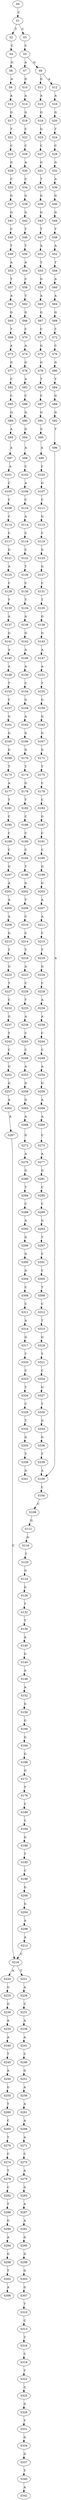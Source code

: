 strict digraph  {
	S0 -> S1 [ label = C ];
	S1 -> S2 [ label = T ];
	S1 -> S3 [ label = C ];
	S2 -> S4 [ label = C ];
	S3 -> S5 [ label = C ];
	S4 -> S6 [ label = G ];
	S5 -> S7 [ label = A ];
	S5 -> S8 [ label = G ];
	S6 -> S9 [ label = A ];
	S7 -> S10 [ label = G ];
	S8 -> S11 [ label = G ];
	S8 -> S12 [ label = A ];
	S9 -> S13 [ label = A ];
	S10 -> S14 [ label = A ];
	S11 -> S15 [ label = A ];
	S12 -> S16 [ label = A ];
	S13 -> S17 [ label = G ];
	S14 -> S18 [ label = G ];
	S15 -> S19 [ label = G ];
	S16 -> S20 [ label = G ];
	S17 -> S21 [ label = T ];
	S18 -> S22 [ label = C ];
	S19 -> S23 [ label = G ];
	S20 -> S24 [ label = T ];
	S21 -> S25 [ label = C ];
	S22 -> S26 [ label = C ];
	S23 -> S27 [ label = C ];
	S24 -> S28 [ label = C ];
	S25 -> S29 [ label = G ];
	S26 -> S30 [ label = A ];
	S27 -> S31 [ label = G ];
	S28 -> S32 [ label = G ];
	S29 -> S33 [ label = C ];
	S30 -> S34 [ label = C ];
	S31 -> S35 [ label = T ];
	S32 -> S36 [ label = A ];
	S33 -> S37 [ label = G ];
	S34 -> S38 [ label = G ];
	S35 -> S39 [ label = G ];
	S36 -> S40 [ label = G ];
	S37 -> S41 [ label = G ];
	S38 -> S42 [ label = G ];
	S39 -> S43 [ label = G ];
	S40 -> S44 [ label = G ];
	S41 -> S45 [ label = C ];
	S42 -> S46 [ label = T ];
	S43 -> S47 [ label = T ];
	S44 -> S48 [ label = T ];
	S45 -> S49 [ label = T ];
	S46 -> S50 [ label = T ];
	S47 -> S51 [ label = A ];
	S48 -> S52 [ label = A ];
	S49 -> S53 [ label = A ];
	S50 -> S54 [ label = A ];
	S51 -> S55 [ label = T ];
	S52 -> S56 [ label = T ];
	S53 -> S57 [ label = T ];
	S54 -> S58 [ label = C ];
	S55 -> S59 [ label = G ];
	S56 -> S60 [ label = A ];
	S57 -> S61 [ label = A ];
	S58 -> S62 [ label = T ];
	S59 -> S63 [ label = A ];
	S60 -> S64 [ label = A ];
	S61 -> S65 [ label = G ];
	S62 -> S66 [ label = G ];
	S63 -> S67 [ label = G ];
	S64 -> S68 [ label = G ];
	S65 -> S69 [ label = T ];
	S66 -> S70 [ label = C ];
	S67 -> S71 [ label = C ];
	S68 -> S72 [ label = T ];
	S69 -> S73 [ label = A ];
	S70 -> S74 [ label = A ];
	S71 -> S75 [ label = G ];
	S72 -> S76 [ label = C ];
	S73 -> S77 [ label = G ];
	S74 -> S78 [ label = G ];
	S75 -> S79 [ label = G ];
	S76 -> S80 [ label = G ];
	S77 -> S81 [ label = C ];
	S78 -> S82 [ label = A ];
	S79 -> S83 [ label = T ];
	S80 -> S84 [ label = T ];
	S81 -> S85 [ label = C ];
	S82 -> S86 [ label = C ];
	S83 -> S87 [ label = C ];
	S84 -> S88 [ label = G ];
	S85 -> S89 [ label = G ];
	S86 -> S90 [ label = G ];
	S87 -> S91 [ label = G ];
	S88 -> S92 [ label = G ];
	S89 -> S93 [ label = A ];
	S90 -> S94 [ label = G ];
	S91 -> S95 [ label = C ];
	S92 -> S96 [ label = T ];
	S93 -> S97 [ label = A ];
	S94 -> S98 [ label = A ];
	S95 -> S99 [ label = A ];
	S96 -> S100 [ label = A ];
	S97 -> S101 [ label = A ];
	S98 -> S102 [ label = C ];
	S99 -> S103 [ label = C ];
	S100 -> S104 [ label = C ];
	S101 -> S105 [ label = C ];
	S102 -> S106 [ label = A ];
	S103 -> S107 [ label = G ];
	S104 -> S108 [ label = C ];
	S105 -> S109 [ label = C ];
	S106 -> S110 [ label = C ];
	S107 -> S111 [ label = C ];
	S108 -> S112 [ label = G ];
	S109 -> S113 [ label = C ];
	S110 -> S114 [ label = A ];
	S111 -> S115 [ label = G ];
	S112 -> S116 [ label = G ];
	S113 -> S117 [ label = C ];
	S114 -> S118 [ label = C ];
	S115 -> S119 [ label = C ];
	S116 -> S120 [ label = T ];
	S117 -> S121 [ label = G ];
	S118 -> S122 [ label = C ];
	S119 -> S123 [ label = G ];
	S120 -> S124 [ label = G ];
	S121 -> S125 [ label = A ];
	S122 -> S126 [ label = T ];
	S123 -> S127 [ label = G ];
	S124 -> S128 [ label = G ];
	S125 -> S129 [ label = C ];
	S126 -> S130 [ label = C ];
	S127 -> S131 [ label = C ];
	S128 -> S132 [ label = T ];
	S129 -> S133 [ label = T ];
	S130 -> S134 [ label = T ];
	S131 -> S135 [ label = T ];
	S132 -> S136 [ label = T ];
	S133 -> S137 [ label = A ];
	S134 -> S138 [ label = A ];
	S135 -> S139 [ label = G ];
	S136 -> S140 [ label = A ];
	S137 -> S141 [ label = G ];
	S138 -> S142 [ label = G ];
	S139 -> S143 [ label = G ];
	S140 -> S144 [ label = G ];
	S141 -> S145 [ label = A ];
	S142 -> S146 [ label = A ];
	S143 -> S147 [ label = A ];
	S144 -> S148 [ label = A ];
	S145 -> S149 [ label = A ];
	S146 -> S150 [ label = A ];
	S147 -> S151 [ label = A ];
	S148 -> S152 [ label = A ];
	S149 -> S153 [ label = T ];
	S150 -> S154 [ label = C ];
	S151 -> S155 [ label = T ];
	S152 -> S156 [ label = G ];
	S153 -> S157 [ label = C ];
	S154 -> S158 [ label = G ];
	S155 -> S159 [ label = G ];
	S156 -> S160 [ label = G ];
	S157 -> S161 [ label = G ];
	S158 -> S162 [ label = A ];
	S159 -> S163 [ label = G ];
	S160 -> S164 [ label = G ];
	S161 -> S165 [ label = G ];
	S162 -> S166 [ label = G ];
	S163 -> S167 [ label = G ];
	S164 -> S168 [ label = G ];
	S165 -> S169 [ label = G ];
	S166 -> S170 [ label = G ];
	S167 -> S171 [ label = G ];
	S168 -> S172 [ label = G ];
	S169 -> S173 [ label = T ];
	S170 -> S174 [ label = T ];
	S171 -> S175 [ label = T ];
	S172 -> S176 [ label = T ];
	S173 -> S177 [ label = A ];
	S174 -> S178 [ label = G ];
	S175 -> S179 [ label = C ];
	S176 -> S180 [ label = C ];
	S177 -> S181 [ label = T ];
	S178 -> S182 [ label = T ];
	S179 -> S183 [ label = C ];
	S180 -> S184 [ label = C ];
	S181 -> S185 [ label = C ];
	S182 -> S186 [ label = C ];
	S183 -> S187 [ label = G ];
	S184 -> S188 [ label = G ];
	S185 -> S189 [ label = C ];
	S186 -> S190 [ label = C ];
	S187 -> S191 [ label = C ];
	S188 -> S192 [ label = T ];
	S189 -> S193 [ label = C ];
	S190 -> S194 [ label = C ];
	S191 -> S195 [ label = C ];
	S192 -> S196 [ label = C ];
	S193 -> S197 [ label = G ];
	S194 -> S198 [ label = T ];
	S195 -> S199 [ label = G ];
	S196 -> S200 [ label = G ];
	S197 -> S201 [ label = A ];
	S198 -> S202 [ label = G ];
	S199 -> S203 [ label = G ];
	S200 -> S204 [ label = G ];
	S201 -> S205 [ label = A ];
	S202 -> S206 [ label = T ];
	S203 -> S207 [ label = A ];
	S204 -> S208 [ label = A ];
	S205 -> S209 [ label = A ];
	S206 -> S210 [ label = C ];
	S207 -> S211 [ label = A ];
	S208 -> S212 [ label = A ];
	S209 -> S213 [ label = G ];
	S210 -> S214 [ label = C ];
	S211 -> S215 [ label = C ];
	S212 -> S216 [ label = C ];
	S213 -> S217 [ label = T ];
	S214 -> S218 [ label = T ];
	S215 -> S219 [ label = T ];
	S216 -> S220 [ label = A ];
	S216 -> S221 [ label = T ];
	S217 -> S222 [ label = G ];
	S218 -> S223 [ label = A ];
	S219 -> S224 [ label = G ];
	S220 -> S225 [ label = G ];
	S221 -> S226 [ label = A ];
	S222 -> S227 [ label = T ];
	S223 -> S228 [ label = C ];
	S224 -> S229 [ label = C ];
	S225 -> S230 [ label = G ];
	S226 -> S231 [ label = C ];
	S227 -> S232 [ label = C ];
	S228 -> S233 [ label = T ];
	S229 -> S234 [ label = A ];
	S230 -> S235 [ label = A ];
	S231 -> S236 [ label = A ];
	S232 -> S237 [ label = G ];
	S233 -> S238 [ label = A ];
	S234 -> S239 [ label = A ];
	S235 -> S240 [ label = A ];
	S236 -> S241 [ label = A ];
	S237 -> S242 [ label = T ];
	S238 -> S243 [ label = C ];
	S239 -> S244 [ label = C ];
	S240 -> S245 [ label = T ];
	S241 -> S246 [ label = C ];
	S242 -> S247 [ label = C ];
	S243 -> S248 [ label = C ];
	S244 -> S249 [ label = C ];
	S245 -> S250 [ label = A ];
	S246 -> S251 [ label = G ];
	S247 -> S252 [ label = G ];
	S248 -> S253 [ label = A ];
	S249 -> S254 [ label = A ];
	S250 -> S255 [ label = G ];
	S251 -> S256 [ label = A ];
	S252 -> S257 [ label = G ];
	S253 -> S258 [ label = G ];
	S254 -> S259 [ label = G ];
	S255 -> S260 [ label = T ];
	S256 -> S261 [ label = A ];
	S257 -> S262 [ label = A ];
	S258 -> S263 [ label = G ];
	S259 -> S264 [ label = A ];
	S260 -> S265 [ label = C ];
	S261 -> S266 [ label = A ];
	S262 -> S267 [ label = A ];
	S263 -> S268 [ label = A ];
	S264 -> S269 [ label = A ];
	S265 -> S270 [ label = T ];
	S266 -> S271 [ label = A ];
	S267 -> S216 [ label = C ];
	S268 -> S272 [ label = G ];
	S269 -> S273 [ label = C ];
	S270 -> S274 [ label = C ];
	S271 -> S275 [ label = C ];
	S272 -> S276 [ label = A ];
	S273 -> S277 [ label = A ];
	S274 -> S278 [ label = T ];
	S275 -> S279 [ label = A ];
	S276 -> S280 [ label = G ];
	S277 -> S281 [ label = G ];
	S278 -> S282 [ label = C ];
	S279 -> S283 [ label = G ];
	S280 -> S284 [ label = T ];
	S281 -> S285 [ label = C ];
	S282 -> S286 [ label = T ];
	S283 -> S287 [ label = A ];
	S284 -> S288 [ label = C ];
	S285 -> S289 [ label = C ];
	S286 -> S290 [ label = G ];
	S287 -> S291 [ label = A ];
	S288 -> S292 [ label = A ];
	S289 -> S293 [ label = G ];
	S290 -> S294 [ label = A ];
	S291 -> S295 [ label = G ];
	S292 -> S296 [ label = G ];
	S293 -> S297 [ label = T ];
	S294 -> S298 [ label = G ];
	S295 -> S299 [ label = G ];
	S296 -> S300 [ label = G ];
	S297 -> S301 [ label = C ];
	S298 -> S302 [ label = T ];
	S299 -> S303 [ label = G ];
	S300 -> S304 [ label = A ];
	S301 -> S305 [ label = C ];
	S302 -> S306 [ label = A ];
	S303 -> S307 [ label = G ];
	S304 -> S308 [ label = C ];
	S305 -> S309 [ label = T ];
	S307 -> S310 [ label = T ];
	S308 -> S311 [ label = C ];
	S309 -> S312 [ label = C ];
	S310 -> S313 [ label = C ];
	S311 -> S314 [ label = A ];
	S312 -> S315 [ label = T ];
	S313 -> S316 [ label = T ];
	S314 -> S317 [ label = G ];
	S315 -> S318 [ label = G ];
	S316 -> S319 [ label = C ];
	S317 -> S320 [ label = T ];
	S318 -> S321 [ label = T ];
	S319 -> S322 [ label = T ];
	S320 -> S323 [ label = C ];
	S321 -> S324 [ label = C ];
	S322 -> S325 [ label = C ];
	S323 -> S326 [ label = T ];
	S324 -> S327 [ label = G ];
	S325 -> S328 [ label = G ];
	S326 -> S329 [ label = C ];
	S327 -> S330 [ label = T ];
	S328 -> S331 [ label = T ];
	S329 -> S332 [ label = T ];
	S330 -> S333 [ label = G ];
	S331 -> S334 [ label = G ];
	S332 -> S335 [ label = G ];
	S333 -> S336 [ label = G ];
	S334 -> S337 [ label = G ];
	S335 -> S338 [ label = T ];
	S336 -> S339 [ label = T ];
	S337 -> S340 [ label = T ];
	S338 -> S341 [ label = A ];
	S339 -> S100 [ label = A ];
	S340 -> S342 [ label = A ];
}
